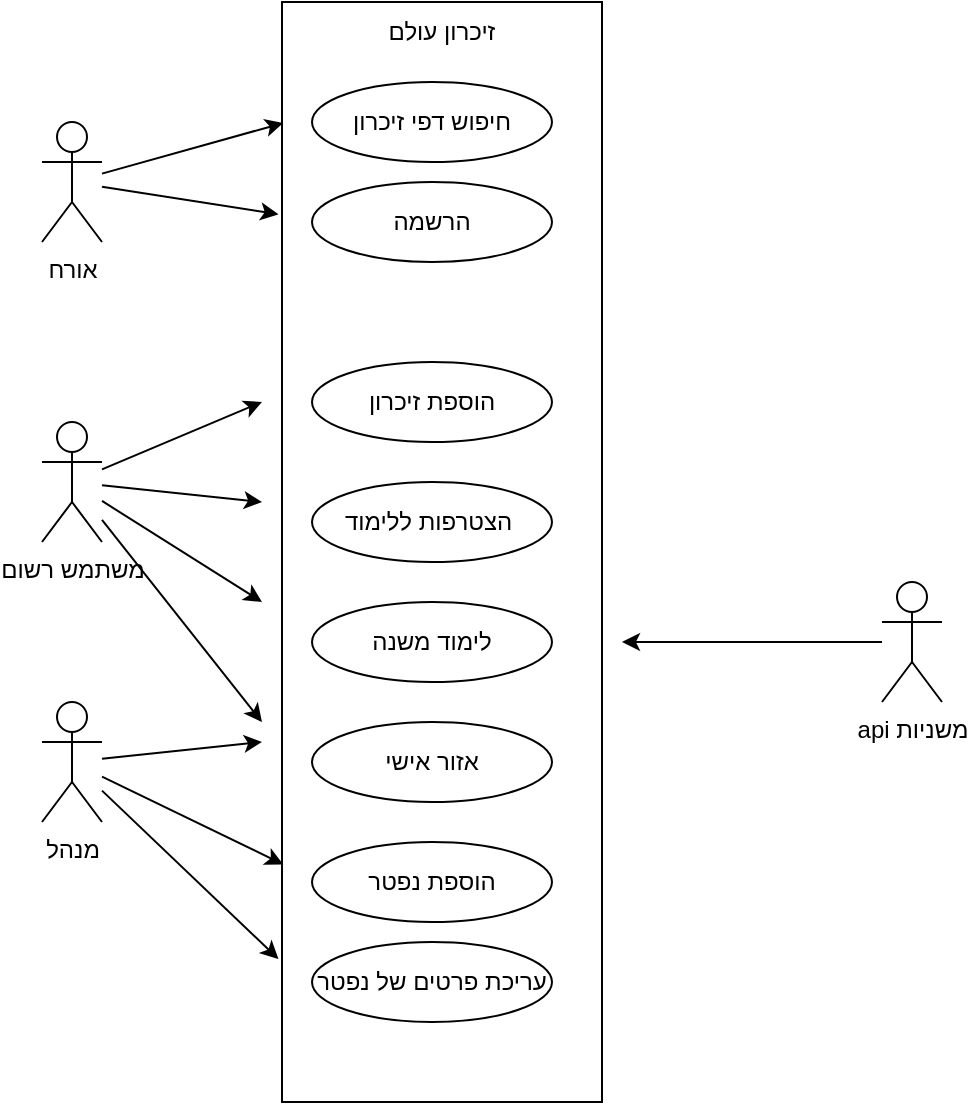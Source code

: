 <mxfile>
    <diagram id="aMfe7nK4fec1MYwaYHZ2" name="Page-1">
        <mxGraphModel dx="766" dy="607" grid="1" gridSize="10" guides="1" tooltips="1" connect="1" arrows="1" fold="1" page="1" pageScale="1" pageWidth="850" pageHeight="1100" math="0" shadow="0">
            <root>
                <mxCell id="0"/>
                <mxCell id="1" parent="0"/>
                <mxCell id="4" value="" style="rounded=0;whiteSpace=wrap;html=1;fillColor=none;" parent="1" vertex="1">
                    <mxGeometry x="290" y="30" width="160" height="550" as="geometry"/>
                </mxCell>
                <mxCell id="5" value="חיפוש דפי זיכרון" style="ellipse;whiteSpace=wrap;html=1;" parent="1" vertex="1">
                    <mxGeometry x="305" y="70" width="120" height="40" as="geometry"/>
                </mxCell>
                <mxCell id="6" value="זיכרון עולם" style="text;html=1;strokeColor=none;fillColor=none;align=center;verticalAlign=middle;whiteSpace=wrap;rounded=0;" parent="1" vertex="1">
                    <mxGeometry x="340" y="30" width="60" height="30" as="geometry"/>
                </mxCell>
                <mxCell id="7" value="הרשמה" style="ellipse;whiteSpace=wrap;html=1;" parent="1" vertex="1">
                    <mxGeometry x="305" y="120" width="120" height="40" as="geometry"/>
                </mxCell>
                <mxCell id="8" value="הוספת זיכרון" style="ellipse;whiteSpace=wrap;html=1;" parent="1" vertex="1">
                    <mxGeometry x="305" y="210" width="120" height="40" as="geometry"/>
                </mxCell>
                <mxCell id="10" value="הצטרפות ללימוד&amp;nbsp;" style="ellipse;whiteSpace=wrap;html=1;" parent="1" vertex="1">
                    <mxGeometry x="305" y="270" width="120" height="40" as="geometry"/>
                </mxCell>
                <mxCell id="12" value="לימוד משנה" style="ellipse;whiteSpace=wrap;html=1;" parent="1" vertex="1">
                    <mxGeometry x="305" y="330" width="120" height="40" as="geometry"/>
                </mxCell>
                <mxCell id="13" value="אזור אישי" style="ellipse;whiteSpace=wrap;html=1;" parent="1" vertex="1">
                    <mxGeometry x="305" y="390" width="120" height="40" as="geometry"/>
                </mxCell>
                <mxCell id="14" value="הוספת נפטר" style="ellipse;whiteSpace=wrap;html=1;" parent="1" vertex="1">
                    <mxGeometry x="305" y="450" width="120" height="40" as="geometry"/>
                </mxCell>
                <mxCell id="15" value="עריכת פרטים של נפטר" style="ellipse;whiteSpace=wrap;html=1;" parent="1" vertex="1">
                    <mxGeometry x="305" y="500" width="120" height="40" as="geometry"/>
                </mxCell>
                <mxCell id="23" style="edgeStyle=none;html=1;" parent="1" source="17" edge="1">
                    <mxGeometry relative="1" as="geometry">
                        <mxPoint x="460" y="350" as="targetPoint"/>
                    </mxGeometry>
                </mxCell>
                <mxCell id="17" value="api משניות&lt;br&gt;" style="shape=umlActor;verticalLabelPosition=bottom;verticalAlign=top;html=1;outlineConnect=0;" parent="1" vertex="1">
                    <mxGeometry x="590" y="320" width="30" height="60" as="geometry"/>
                </mxCell>
                <mxCell id="34" style="edgeStyle=none;html=1;" parent="1" source="18" edge="1">
                    <mxGeometry relative="1" as="geometry">
                        <mxPoint x="280" y="400" as="targetPoint"/>
                    </mxGeometry>
                </mxCell>
                <mxCell id="35" style="edgeStyle=none;html=1;entryX=0.004;entryY=0.784;entryDx=0;entryDy=0;entryPerimeter=0;" parent="1" source="18" target="4" edge="1">
                    <mxGeometry relative="1" as="geometry"/>
                </mxCell>
                <mxCell id="36" style="edgeStyle=none;html=1;entryX=-0.011;entryY=0.87;entryDx=0;entryDy=0;entryPerimeter=0;" parent="1" source="18" target="4" edge="1">
                    <mxGeometry relative="1" as="geometry"/>
                </mxCell>
                <mxCell id="18" value="מנהל" style="shape=umlActor;verticalLabelPosition=bottom;verticalAlign=top;html=1;outlineConnect=0;" parent="1" vertex="1">
                    <mxGeometry x="170" y="380" width="30" height="60" as="geometry"/>
                </mxCell>
                <mxCell id="30" style="edgeStyle=none;html=1;" parent="1" source="19" edge="1">
                    <mxGeometry relative="1" as="geometry">
                        <mxPoint x="280" y="230" as="targetPoint"/>
                    </mxGeometry>
                </mxCell>
                <mxCell id="31" style="edgeStyle=none;html=1;" parent="1" source="19" edge="1">
                    <mxGeometry relative="1" as="geometry">
                        <mxPoint x="280" y="280" as="targetPoint"/>
                    </mxGeometry>
                </mxCell>
                <mxCell id="32" style="edgeStyle=none;html=1;" parent="1" source="19" edge="1">
                    <mxGeometry relative="1" as="geometry">
                        <mxPoint x="280" y="330" as="targetPoint"/>
                    </mxGeometry>
                </mxCell>
                <mxCell id="33" style="edgeStyle=none;html=1;" parent="1" source="19" edge="1">
                    <mxGeometry relative="1" as="geometry">
                        <mxPoint x="280" y="390" as="targetPoint"/>
                    </mxGeometry>
                </mxCell>
                <mxCell id="19" value="משתמש רשום" style="shape=umlActor;verticalLabelPosition=bottom;verticalAlign=top;html=1;outlineConnect=0;" parent="1" vertex="1">
                    <mxGeometry x="170" y="240" width="30" height="60" as="geometry"/>
                </mxCell>
                <mxCell id="28" style="edgeStyle=none;html=1;entryX=0.004;entryY=0.11;entryDx=0;entryDy=0;entryPerimeter=0;" parent="1" source="20" target="4" edge="1">
                    <mxGeometry relative="1" as="geometry"/>
                </mxCell>
                <mxCell id="29" style="edgeStyle=none;html=1;entryX=-0.011;entryY=0.193;entryDx=0;entryDy=0;entryPerimeter=0;" parent="1" source="20" target="4" edge="1">
                    <mxGeometry relative="1" as="geometry"/>
                </mxCell>
                <mxCell id="20" value="אורח" style="shape=umlActor;verticalLabelPosition=bottom;verticalAlign=top;html=1;outlineConnect=0;" parent="1" vertex="1">
                    <mxGeometry x="170" y="90" width="30" height="60" as="geometry"/>
                </mxCell>
            </root>
        </mxGraphModel>
    </diagram>
</mxfile>